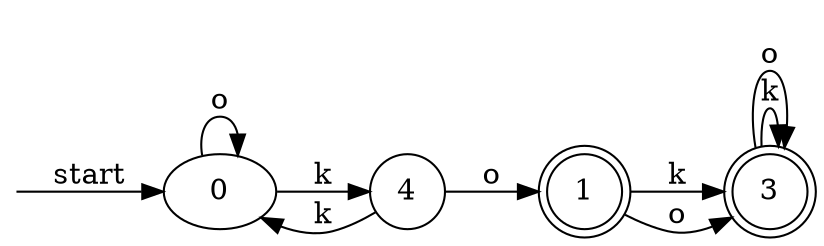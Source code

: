 digraph dfa {
    rankdir = LR;
    __start [style = invis, shape = point];
    __start -> "0" [ label = "start" ];
    node [shape = doublecircle]; "1" "3"
    node [shape = circle];
    "0" -> "4" [ label = "k" ];
    "0" -> "0" [ label = "o" ];
    "1" -> "3" [ label = "k" ];
    "1" -> "3" [ label = "o" ];
    "3" -> "3" [ label = "k" ];
    "3" -> "3" [ label = "o" ];
    "4" -> "0" [ label = "k" ];
    "4" -> "1" [ label = "o" ];
}
